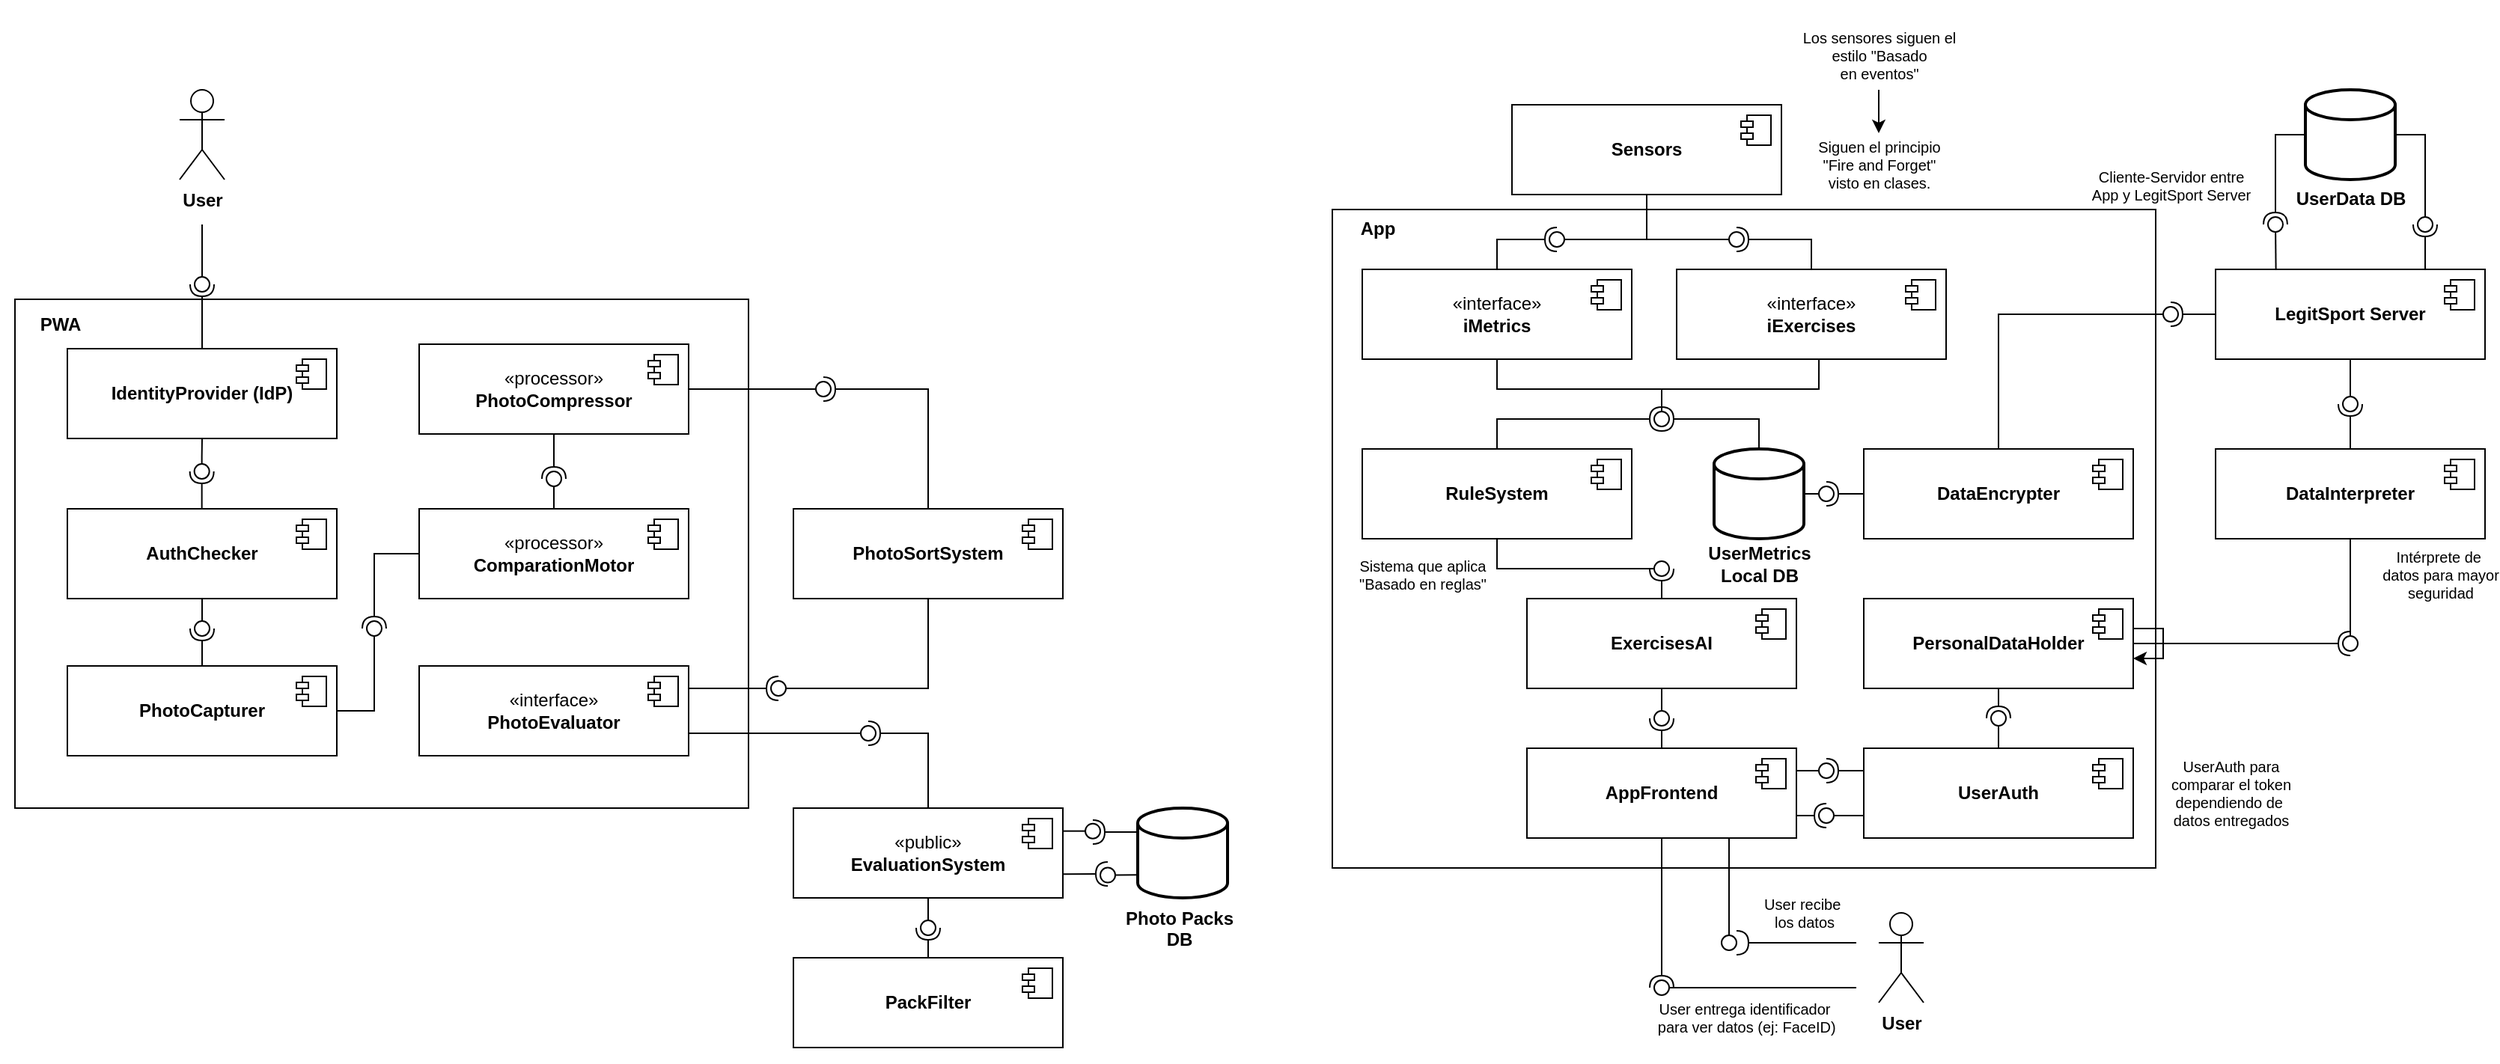 <mxfile version="24.7.17">
  <diagram id="R2lEEEUBdFMjLlhIrx00" name="Page-1">
    <mxGraphModel dx="1302" dy="675" grid="1" gridSize="10" guides="1" tooltips="1" connect="1" arrows="1" fold="1" page="1" pageScale="1" pageWidth="850" pageHeight="1100" math="0" shadow="0" extFonts="Permanent Marker^https://fonts.googleapis.com/css?family=Permanent+Marker">
      <root>
        <mxCell id="0" />
        <mxCell id="1" parent="0" />
        <mxCell id="_hXt0ZtncEYP2eF8u2ab-240" value="" style="html=1;whiteSpace=wrap;" vertex="1" parent="1">
          <mxGeometry x="30" y="220" width="490" height="340" as="geometry" />
        </mxCell>
        <mxCell id="_hXt0ZtncEYP2eF8u2ab-137" value="" style="html=1;whiteSpace=wrap;" vertex="1" parent="1">
          <mxGeometry x="910" y="160" width="550" height="440" as="geometry" />
        </mxCell>
        <mxCell id="_hXt0ZtncEYP2eF8u2ab-2" value="&lt;b&gt;Sensors&lt;/b&gt;" style="html=1;dropTarget=0;whiteSpace=wrap;" vertex="1" parent="1">
          <mxGeometry x="1030" y="90" width="180" height="60" as="geometry" />
        </mxCell>
        <mxCell id="_hXt0ZtncEYP2eF8u2ab-3" value="" style="shape=module;jettyWidth=8;jettyHeight=4;" vertex="1" parent="_hXt0ZtncEYP2eF8u2ab-2">
          <mxGeometry x="1" width="20" height="20" relative="1" as="geometry">
            <mxPoint x="-27" y="7" as="offset" />
          </mxGeometry>
        </mxCell>
        <mxCell id="_hXt0ZtncEYP2eF8u2ab-5" value="" style="rounded=0;orthogonalLoop=1;jettySize=auto;html=1;endArrow=halfCircle;endFill=0;endSize=6;strokeWidth=1;sketch=0;exitX=0.5;exitY=0;exitDx=0;exitDy=0;" edge="1" parent="1" source="_hXt0ZtncEYP2eF8u2ab-12">
          <mxGeometry relative="1" as="geometry">
            <mxPoint x="1200" y="120" as="sourcePoint" />
            <mxPoint x="1060" y="180" as="targetPoint" />
            <Array as="points">
              <mxPoint x="1020" y="180" />
            </Array>
          </mxGeometry>
        </mxCell>
        <mxCell id="_hXt0ZtncEYP2eF8u2ab-6" value="" style="rounded=0;orthogonalLoop=1;jettySize=auto;html=1;endArrow=oval;endFill=0;sketch=0;sourcePerimeterSpacing=0;targetPerimeterSpacing=0;endSize=10;exitX=1;exitY=0.5;exitDx=0;exitDy=0;entryX=0.58;entryY=0.693;entryDx=0;entryDy=0;entryPerimeter=0;" edge="1" target="_hXt0ZtncEYP2eF8u2ab-7" parent="1" source="_hXt0ZtncEYP2eF8u2ab-7">
          <mxGeometry relative="1" as="geometry">
            <mxPoint x="1250" y="385" as="sourcePoint" />
            <mxPoint x="1150" y="120" as="targetPoint" />
          </mxGeometry>
        </mxCell>
        <mxCell id="_hXt0ZtncEYP2eF8u2ab-8" value="" style="rounded=0;orthogonalLoop=1;jettySize=auto;html=1;endArrow=oval;endFill=0;sketch=0;sourcePerimeterSpacing=0;targetPerimeterSpacing=0;endSize=10;exitX=0.5;exitY=1;exitDx=0;exitDy=0;" edge="1" parent="1" source="_hXt0ZtncEYP2eF8u2ab-2">
          <mxGeometry relative="1" as="geometry">
            <mxPoint x="1130" y="170" as="sourcePoint" />
            <mxPoint x="1060" y="180" as="targetPoint" />
            <Array as="points">
              <mxPoint x="1120" y="180" />
            </Array>
          </mxGeometry>
        </mxCell>
        <mxCell id="_hXt0ZtncEYP2eF8u2ab-7" value="" style="ellipse;whiteSpace=wrap;html=1;align=center;aspect=fixed;fillColor=none;strokeColor=none;resizable=0;perimeter=centerPerimeter;rotatable=0;allowArrows=0;points=[];outlineConnect=1;" vertex="1" parent="1">
          <mxGeometry x="1140" y="115" width="10" height="10" as="geometry" />
        </mxCell>
        <mxCell id="_hXt0ZtncEYP2eF8u2ab-12" value="&lt;div&gt;«interface»&lt;br&gt;&lt;/div&gt;&lt;b&gt;iMetrics&lt;/b&gt;" style="html=1;dropTarget=0;whiteSpace=wrap;" vertex="1" parent="1">
          <mxGeometry x="930" y="200" width="180" height="60" as="geometry" />
        </mxCell>
        <mxCell id="_hXt0ZtncEYP2eF8u2ab-13" value="" style="shape=module;jettyWidth=8;jettyHeight=4;" vertex="1" parent="_hXt0ZtncEYP2eF8u2ab-12">
          <mxGeometry x="1" width="20" height="20" relative="1" as="geometry">
            <mxPoint x="-27" y="7" as="offset" />
          </mxGeometry>
        </mxCell>
        <mxCell id="_hXt0ZtncEYP2eF8u2ab-16" value="" style="ellipse;whiteSpace=wrap;html=1;align=center;aspect=fixed;fillColor=none;strokeColor=none;resizable=0;perimeter=centerPerimeter;rotatable=0;allowArrows=0;points=[];outlineConnect=1;" vertex="1" parent="1">
          <mxGeometry x="1255" y="270" width="10" height="10" as="geometry" />
        </mxCell>
        <mxCell id="_hXt0ZtncEYP2eF8u2ab-17" value="&lt;div&gt;«interface»&lt;br&gt;&lt;/div&gt;&lt;b&gt;iExercises&lt;/b&gt;" style="html=1;dropTarget=0;whiteSpace=wrap;" vertex="1" parent="1">
          <mxGeometry x="1140" y="200" width="180" height="60" as="geometry" />
        </mxCell>
        <mxCell id="_hXt0ZtncEYP2eF8u2ab-18" value="" style="shape=module;jettyWidth=8;jettyHeight=4;" vertex="1" parent="_hXt0ZtncEYP2eF8u2ab-17">
          <mxGeometry x="1" width="20" height="20" relative="1" as="geometry">
            <mxPoint x="-27" y="7" as="offset" />
          </mxGeometry>
        </mxCell>
        <mxCell id="_hXt0ZtncEYP2eF8u2ab-20" value="" style="endArrow=none;html=1;rounded=0;entryX=0.5;entryY=1;entryDx=0;entryDy=0;" edge="1" parent="1" target="_hXt0ZtncEYP2eF8u2ab-2">
          <mxGeometry width="50" height="50" relative="1" as="geometry">
            <mxPoint x="1120" y="180" as="sourcePoint" />
            <mxPoint x="1220" y="200" as="targetPoint" />
          </mxGeometry>
        </mxCell>
        <mxCell id="_hXt0ZtncEYP2eF8u2ab-25" value="" style="rounded=0;orthogonalLoop=1;jettySize=auto;html=1;endArrow=oval;endFill=0;sketch=0;sourcePerimeterSpacing=0;targetPerimeterSpacing=0;endSize=10;" edge="1" parent="1">
          <mxGeometry relative="1" as="geometry">
            <mxPoint x="1120" y="180" as="sourcePoint" />
            <mxPoint x="1180" y="180" as="targetPoint" />
          </mxGeometry>
        </mxCell>
        <mxCell id="_hXt0ZtncEYP2eF8u2ab-27" value="" style="ellipse;whiteSpace=wrap;html=1;align=center;aspect=fixed;fillColor=none;strokeColor=none;resizable=0;perimeter=centerPerimeter;rotatable=0;allowArrows=0;points=[];outlineConnect=1;" vertex="1" parent="1">
          <mxGeometry x="1210" y="210" width="10" height="10" as="geometry" />
        </mxCell>
        <mxCell id="_hXt0ZtncEYP2eF8u2ab-30" value="&lt;b&gt;RuleSystem&lt;/b&gt;" style="html=1;dropTarget=0;whiteSpace=wrap;" vertex="1" parent="1">
          <mxGeometry x="930" y="320" width="180" height="60" as="geometry" />
        </mxCell>
        <mxCell id="_hXt0ZtncEYP2eF8u2ab-31" value="" style="shape=module;jettyWidth=8;jettyHeight=4;" vertex="1" parent="_hXt0ZtncEYP2eF8u2ab-30">
          <mxGeometry x="1" width="20" height="20" relative="1" as="geometry">
            <mxPoint x="-27" y="7" as="offset" />
          </mxGeometry>
        </mxCell>
        <mxCell id="_hXt0ZtncEYP2eF8u2ab-33" value="" style="rounded=0;orthogonalLoop=1;jettySize=auto;html=1;endArrow=oval;endFill=0;sketch=0;sourcePerimeterSpacing=0;targetPerimeterSpacing=0;endSize=10;" edge="1" parent="1">
          <mxGeometry relative="1" as="geometry">
            <mxPoint x="1130" y="280" as="sourcePoint" />
            <mxPoint x="1130" y="300" as="targetPoint" />
          </mxGeometry>
        </mxCell>
        <mxCell id="_hXt0ZtncEYP2eF8u2ab-35" value="" style="rounded=0;orthogonalLoop=1;jettySize=auto;html=1;endArrow=halfCircle;endFill=0;endSize=6;strokeWidth=1;sketch=0;exitX=0.5;exitY=0;exitDx=0;exitDy=0;" edge="1" parent="1" source="_hXt0ZtncEYP2eF8u2ab-30">
          <mxGeometry relative="1" as="geometry">
            <mxPoint x="1090" y="330" as="sourcePoint" />
            <mxPoint x="1130" y="300" as="targetPoint" />
            <Array as="points">
              <mxPoint x="1020" y="300" />
            </Array>
          </mxGeometry>
        </mxCell>
        <mxCell id="_hXt0ZtncEYP2eF8u2ab-37" value="" style="endArrow=none;html=1;rounded=0;entryX=0.528;entryY=0.998;entryDx=0;entryDy=0;entryPerimeter=0;exitX=0.5;exitY=1;exitDx=0;exitDy=0;" edge="1" parent="1" source="_hXt0ZtncEYP2eF8u2ab-12" target="_hXt0ZtncEYP2eF8u2ab-17">
          <mxGeometry width="50" height="50" relative="1" as="geometry">
            <mxPoint x="1010" y="290" as="sourcePoint" />
            <mxPoint x="1200" y="300" as="targetPoint" />
            <Array as="points">
              <mxPoint x="1020" y="280" />
              <mxPoint x="1235" y="280" />
            </Array>
          </mxGeometry>
        </mxCell>
        <mxCell id="_hXt0ZtncEYP2eF8u2ab-39" value="App" style="text;align=center;fontStyle=1;verticalAlign=middle;spacingLeft=3;spacingRight=3;strokeColor=none;rotatable=0;points=[[0,0.5],[1,0.5]];portConstraint=eastwest;html=1;" vertex="1" parent="1">
          <mxGeometry x="900" y="160" width="80" height="26" as="geometry" />
        </mxCell>
        <mxCell id="_hXt0ZtncEYP2eF8u2ab-40" value="" style="rounded=0;orthogonalLoop=1;jettySize=auto;html=1;endArrow=halfCircle;endFill=0;endSize=6;strokeWidth=1;sketch=0;" edge="1" parent="1" source="_hXt0ZtncEYP2eF8u2ab-17">
          <mxGeometry relative="1" as="geometry">
            <mxPoint x="1250" y="165" as="sourcePoint" />
            <mxPoint x="1180" y="180" as="targetPoint" />
            <Array as="points">
              <mxPoint x="1230" y="180" />
              <mxPoint x="1210" y="180" />
            </Array>
          </mxGeometry>
        </mxCell>
        <mxCell id="_hXt0ZtncEYP2eF8u2ab-48" value="&lt;b&gt;LegitSport Server&lt;/b&gt;" style="html=1;dropTarget=0;whiteSpace=wrap;" vertex="1" parent="1">
          <mxGeometry x="1500" y="200" width="180" height="60" as="geometry" />
        </mxCell>
        <mxCell id="_hXt0ZtncEYP2eF8u2ab-49" value="" style="shape=module;jettyWidth=8;jettyHeight=4;" vertex="1" parent="_hXt0ZtncEYP2eF8u2ab-48">
          <mxGeometry x="1" width="20" height="20" relative="1" as="geometry">
            <mxPoint x="-27" y="7" as="offset" />
          </mxGeometry>
        </mxCell>
        <mxCell id="_hXt0ZtncEYP2eF8u2ab-50" value="&lt;b&gt;User&lt;/b&gt;" style="shape=umlActor;verticalLabelPosition=bottom;verticalAlign=top;html=1;" vertex="1" parent="1">
          <mxGeometry x="1275" y="630" width="30" height="60" as="geometry" />
        </mxCell>
        <mxCell id="_hXt0ZtncEYP2eF8u2ab-56" value="" style="ellipse;whiteSpace=wrap;html=1;align=center;aspect=fixed;fillColor=none;strokeColor=none;resizable=0;perimeter=centerPerimeter;rotatable=0;allowArrows=0;points=[];outlineConnect=1;" vertex="1" parent="1">
          <mxGeometry x="1155" y="40" width="10" height="10" as="geometry" />
        </mxCell>
        <mxCell id="_hXt0ZtncEYP2eF8u2ab-60" value="&lt;b&gt;ExercisesAI&lt;/b&gt;" style="html=1;dropTarget=0;whiteSpace=wrap;" vertex="1" parent="1">
          <mxGeometry x="1040" y="420" width="180" height="60" as="geometry" />
        </mxCell>
        <mxCell id="_hXt0ZtncEYP2eF8u2ab-61" value="" style="shape=module;jettyWidth=8;jettyHeight=4;" vertex="1" parent="_hXt0ZtncEYP2eF8u2ab-60">
          <mxGeometry x="1" width="20" height="20" relative="1" as="geometry">
            <mxPoint x="-27" y="7" as="offset" />
          </mxGeometry>
        </mxCell>
        <mxCell id="_hXt0ZtncEYP2eF8u2ab-62" value="" style="rounded=0;orthogonalLoop=1;jettySize=auto;html=1;endArrow=halfCircle;endFill=0;endSize=6;strokeWidth=1;sketch=0;exitX=0.5;exitY=0;exitDx=0;exitDy=0;" edge="1" parent="1" source="_hXt0ZtncEYP2eF8u2ab-60">
          <mxGeometry relative="1" as="geometry">
            <mxPoint x="1310" y="315" as="sourcePoint" />
            <mxPoint x="1130" y="400" as="targetPoint" />
          </mxGeometry>
        </mxCell>
        <mxCell id="_hXt0ZtncEYP2eF8u2ab-63" value="" style="rounded=0;orthogonalLoop=1;jettySize=auto;html=1;endArrow=oval;endFill=0;sketch=0;sourcePerimeterSpacing=0;targetPerimeterSpacing=0;endSize=10;exitX=0.5;exitY=1;exitDx=0;exitDy=0;" edge="1" parent="1" source="_hXt0ZtncEYP2eF8u2ab-30">
          <mxGeometry relative="1" as="geometry">
            <mxPoint x="1270" y="315" as="sourcePoint" />
            <mxPoint x="1130" y="400" as="targetPoint" />
            <Array as="points">
              <mxPoint x="1020" y="400" />
            </Array>
          </mxGeometry>
        </mxCell>
        <mxCell id="_hXt0ZtncEYP2eF8u2ab-64" value="" style="ellipse;whiteSpace=wrap;html=1;align=center;aspect=fixed;fillColor=none;strokeColor=none;resizable=0;perimeter=centerPerimeter;rotatable=0;allowArrows=0;points=[];outlineConnect=1;" vertex="1" parent="1">
          <mxGeometry x="1285" y="310" width="10" height="10" as="geometry" />
        </mxCell>
        <mxCell id="_hXt0ZtncEYP2eF8u2ab-73" value="" style="strokeWidth=2;html=1;shape=mxgraph.flowchart.database;whiteSpace=wrap;" vertex="1" parent="1">
          <mxGeometry x="1165" y="320" width="60" height="60" as="geometry" />
        </mxCell>
        <mxCell id="_hXt0ZtncEYP2eF8u2ab-74" value="UserMetrics&lt;div&gt;Local&amp;nbsp;&lt;span style=&quot;background-color: initial;&quot;&gt;DB&lt;/span&gt;&lt;/div&gt;" style="text;align=center;fontStyle=1;verticalAlign=middle;spacingLeft=3;spacingRight=3;strokeColor=none;rotatable=0;points=[[0,0.5],[1,0.5]];portConstraint=eastwest;html=1;" vertex="1" parent="1">
          <mxGeometry x="1155" y="384" width="80" height="26" as="geometry" />
        </mxCell>
        <mxCell id="_hXt0ZtncEYP2eF8u2ab-75" value="&lt;b&gt;DataEncrypter&lt;/b&gt;" style="html=1;dropTarget=0;whiteSpace=wrap;" vertex="1" parent="1">
          <mxGeometry x="1265" y="320" width="180" height="60" as="geometry" />
        </mxCell>
        <mxCell id="_hXt0ZtncEYP2eF8u2ab-76" value="" style="shape=module;jettyWidth=8;jettyHeight=4;" vertex="1" parent="_hXt0ZtncEYP2eF8u2ab-75">
          <mxGeometry x="1" width="20" height="20" relative="1" as="geometry">
            <mxPoint x="-27" y="7" as="offset" />
          </mxGeometry>
        </mxCell>
        <mxCell id="_hXt0ZtncEYP2eF8u2ab-78" value="" style="ellipse;whiteSpace=wrap;html=1;align=center;aspect=fixed;fillColor=none;strokeColor=none;resizable=0;perimeter=centerPerimeter;rotatable=0;allowArrows=0;points=[];outlineConnect=1;" vertex="1" parent="1">
          <mxGeometry x="1260" y="360" width="10" height="10" as="geometry" />
        </mxCell>
        <mxCell id="_hXt0ZtncEYP2eF8u2ab-79" value="" style="rounded=0;orthogonalLoop=1;jettySize=auto;html=1;endArrow=halfCircle;endFill=0;endSize=6;strokeWidth=1;sketch=0;exitX=0;exitY=0.5;exitDx=0;exitDy=0;" edge="1" parent="1" source="_hXt0ZtncEYP2eF8u2ab-75">
          <mxGeometry relative="1" as="geometry">
            <mxPoint x="1300" y="365" as="sourcePoint" />
            <mxPoint x="1240" y="350" as="targetPoint" />
          </mxGeometry>
        </mxCell>
        <mxCell id="_hXt0ZtncEYP2eF8u2ab-80" value="" style="rounded=0;orthogonalLoop=1;jettySize=auto;html=1;endArrow=oval;endFill=0;sketch=0;sourcePerimeterSpacing=0;targetPerimeterSpacing=0;endSize=10;exitX=1;exitY=0.5;exitDx=0;exitDy=0;exitPerimeter=0;" edge="1" parent="1" source="_hXt0ZtncEYP2eF8u2ab-73">
          <mxGeometry relative="1" as="geometry">
            <mxPoint x="1260" y="365" as="sourcePoint" />
            <mxPoint x="1240" y="350" as="targetPoint" />
          </mxGeometry>
        </mxCell>
        <mxCell id="_hXt0ZtncEYP2eF8u2ab-81" value="" style="ellipse;whiteSpace=wrap;html=1;align=center;aspect=fixed;fillColor=none;strokeColor=none;resizable=0;perimeter=centerPerimeter;rotatable=0;allowArrows=0;points=[];outlineConnect=1;" vertex="1" parent="1">
          <mxGeometry x="1275" y="360" width="10" height="10" as="geometry" />
        </mxCell>
        <mxCell id="_hXt0ZtncEYP2eF8u2ab-83" value="" style="rounded=0;orthogonalLoop=1;jettySize=auto;html=1;endArrow=halfCircle;endFill=0;endSize=6;strokeWidth=1;sketch=0;exitX=0;exitY=0.5;exitDx=0;exitDy=0;" edge="1" parent="1" source="_hXt0ZtncEYP2eF8u2ab-48">
          <mxGeometry relative="1" as="geometry">
            <mxPoint x="1320" y="435" as="sourcePoint" />
            <mxPoint x="1470" y="230" as="targetPoint" />
            <Array as="points" />
          </mxGeometry>
        </mxCell>
        <mxCell id="_hXt0ZtncEYP2eF8u2ab-84" value="" style="rounded=0;orthogonalLoop=1;jettySize=auto;html=1;endArrow=oval;endFill=0;sketch=0;sourcePerimeterSpacing=0;targetPerimeterSpacing=0;endSize=10;exitX=0.5;exitY=0;exitDx=0;exitDy=0;" edge="1" parent="1" source="_hXt0ZtncEYP2eF8u2ab-75">
          <mxGeometry relative="1" as="geometry">
            <mxPoint x="1280" y="435" as="sourcePoint" />
            <mxPoint x="1470" y="230" as="targetPoint" />
            <Array as="points">
              <mxPoint x="1355" y="230" />
            </Array>
          </mxGeometry>
        </mxCell>
        <mxCell id="_hXt0ZtncEYP2eF8u2ab-85" value="" style="ellipse;whiteSpace=wrap;html=1;align=center;aspect=fixed;fillColor=none;strokeColor=none;resizable=0;perimeter=centerPerimeter;rotatable=0;allowArrows=0;points=[];outlineConnect=1;" vertex="1" parent="1">
          <mxGeometry x="1295" y="430" width="10" height="10" as="geometry" />
        </mxCell>
        <mxCell id="_hXt0ZtncEYP2eF8u2ab-86" value="" style="rounded=0;orthogonalLoop=1;jettySize=auto;html=1;endArrow=halfCircle;endFill=0;endSize=6;strokeWidth=1;sketch=0;exitX=0.5;exitY=0;exitDx=0;exitDy=0;exitPerimeter=0;" edge="1" parent="1" source="_hXt0ZtncEYP2eF8u2ab-73">
          <mxGeometry relative="1" as="geometry">
            <mxPoint x="1390" y="405" as="sourcePoint" />
            <mxPoint x="1130" y="300" as="targetPoint" />
            <Array as="points">
              <mxPoint x="1195" y="300" />
            </Array>
          </mxGeometry>
        </mxCell>
        <mxCell id="_hXt0ZtncEYP2eF8u2ab-89" value="&lt;b&gt;AppFrontend&lt;/b&gt;" style="html=1;dropTarget=0;whiteSpace=wrap;" vertex="1" parent="1">
          <mxGeometry x="1040" y="520" width="180" height="60" as="geometry" />
        </mxCell>
        <mxCell id="_hXt0ZtncEYP2eF8u2ab-90" value="" style="shape=module;jettyWidth=8;jettyHeight=4;" vertex="1" parent="_hXt0ZtncEYP2eF8u2ab-89">
          <mxGeometry x="1" width="20" height="20" relative="1" as="geometry">
            <mxPoint x="-27" y="7" as="offset" />
          </mxGeometry>
        </mxCell>
        <mxCell id="_hXt0ZtncEYP2eF8u2ab-91" value="" style="rounded=0;orthogonalLoop=1;jettySize=auto;html=1;endArrow=halfCircle;endFill=0;endSize=6;strokeWidth=1;sketch=0;exitX=0.5;exitY=0;exitDx=0;exitDy=0;" edge="1" parent="1" source="_hXt0ZtncEYP2eF8u2ab-89">
          <mxGeometry relative="1" as="geometry">
            <mxPoint x="1330" y="605" as="sourcePoint" />
            <mxPoint x="1130" y="500" as="targetPoint" />
          </mxGeometry>
        </mxCell>
        <mxCell id="_hXt0ZtncEYP2eF8u2ab-92" value="" style="rounded=0;orthogonalLoop=1;jettySize=auto;html=1;endArrow=oval;endFill=0;sketch=0;sourcePerimeterSpacing=0;targetPerimeterSpacing=0;endSize=10;exitX=0.5;exitY=1;exitDx=0;exitDy=0;" edge="1" parent="1" source="_hXt0ZtncEYP2eF8u2ab-60">
          <mxGeometry relative="1" as="geometry">
            <mxPoint x="1290" y="605" as="sourcePoint" />
            <mxPoint x="1130" y="500" as="targetPoint" />
          </mxGeometry>
        </mxCell>
        <mxCell id="_hXt0ZtncEYP2eF8u2ab-95" value="" style="rounded=0;orthogonalLoop=1;jettySize=auto;html=1;endArrow=halfCircle;endFill=0;endSize=6;strokeWidth=1;sketch=0;exitX=0.5;exitY=0;exitDx=0;exitDy=0;" edge="1" parent="1" source="_hXt0ZtncEYP2eF8u2ab-98">
          <mxGeometry relative="1" as="geometry">
            <mxPoint x="1590" y="500" as="sourcePoint" />
            <mxPoint x="1590" y="290" as="targetPoint" />
            <Array as="points">
              <mxPoint x="1590" y="290" />
            </Array>
          </mxGeometry>
        </mxCell>
        <mxCell id="_hXt0ZtncEYP2eF8u2ab-96" value="" style="rounded=0;orthogonalLoop=1;jettySize=auto;html=1;endArrow=oval;endFill=0;sketch=0;sourcePerimeterSpacing=0;targetPerimeterSpacing=0;endSize=10;exitX=0.5;exitY=1;exitDx=0;exitDy=0;" edge="1" parent="1" source="_hXt0ZtncEYP2eF8u2ab-48">
          <mxGeometry relative="1" as="geometry">
            <mxPoint x="1597.5" y="310" as="sourcePoint" />
            <mxPoint x="1590" y="290" as="targetPoint" />
          </mxGeometry>
        </mxCell>
        <mxCell id="_hXt0ZtncEYP2eF8u2ab-98" value="&lt;b&gt;DataInterpreter&lt;/b&gt;" style="html=1;dropTarget=0;whiteSpace=wrap;" vertex="1" parent="1">
          <mxGeometry x="1500" y="320" width="180" height="60" as="geometry" />
        </mxCell>
        <mxCell id="_hXt0ZtncEYP2eF8u2ab-99" value="" style="shape=module;jettyWidth=8;jettyHeight=4;" vertex="1" parent="_hXt0ZtncEYP2eF8u2ab-98">
          <mxGeometry x="1" width="20" height="20" relative="1" as="geometry">
            <mxPoint x="-27" y="7" as="offset" />
          </mxGeometry>
        </mxCell>
        <mxCell id="_hXt0ZtncEYP2eF8u2ab-100" value="" style="rounded=0;orthogonalLoop=1;jettySize=auto;html=1;endArrow=halfCircle;endFill=0;endSize=6;strokeWidth=1;sketch=0;" edge="1" parent="1">
          <mxGeometry relative="1" as="geometry">
            <mxPoint x="1260" y="650" as="sourcePoint" />
            <mxPoint x="1180" y="650" as="targetPoint" />
          </mxGeometry>
        </mxCell>
        <mxCell id="_hXt0ZtncEYP2eF8u2ab-102" value="" style="ellipse;whiteSpace=wrap;html=1;align=center;aspect=fixed;fillColor=none;strokeColor=none;resizable=0;perimeter=centerPerimeter;rotatable=0;allowArrows=0;points=[];outlineConnect=1;" vertex="1" parent="1">
          <mxGeometry x="1425" y="480" width="10" height="10" as="geometry" />
        </mxCell>
        <mxCell id="_hXt0ZtncEYP2eF8u2ab-107" value="&lt;b&gt;UserAuth&lt;/b&gt;" style="html=1;dropTarget=0;whiteSpace=wrap;" vertex="1" parent="1">
          <mxGeometry x="1265" y="520" width="180" height="60" as="geometry" />
        </mxCell>
        <mxCell id="_hXt0ZtncEYP2eF8u2ab-108" value="" style="shape=module;jettyWidth=8;jettyHeight=4;" vertex="1" parent="_hXt0ZtncEYP2eF8u2ab-107">
          <mxGeometry x="1" width="20" height="20" relative="1" as="geometry">
            <mxPoint x="-27" y="7" as="offset" />
          </mxGeometry>
        </mxCell>
        <mxCell id="_hXt0ZtncEYP2eF8u2ab-110" value="" style="rounded=0;orthogonalLoop=1;jettySize=auto;html=1;endArrow=oval;endFill=0;sketch=0;sourcePerimeterSpacing=0;targetPerimeterSpacing=0;endSize=10;exitX=0.5;exitY=1;exitDx=0;exitDy=0;" edge="1" parent="1" source="_hXt0ZtncEYP2eF8u2ab-98">
          <mxGeometry relative="1" as="geometry">
            <mxPoint x="1400" y="405" as="sourcePoint" />
            <mxPoint x="1590" y="450" as="targetPoint" />
          </mxGeometry>
        </mxCell>
        <mxCell id="_hXt0ZtncEYP2eF8u2ab-111" value="" style="ellipse;whiteSpace=wrap;html=1;align=center;aspect=fixed;fillColor=none;strokeColor=none;resizable=0;perimeter=centerPerimeter;rotatable=0;allowArrows=0;points=[];outlineConnect=1;" vertex="1" parent="1">
          <mxGeometry x="1415" y="400" width="10" height="10" as="geometry" />
        </mxCell>
        <mxCell id="_hXt0ZtncEYP2eF8u2ab-112" value="" style="strokeWidth=2;html=1;shape=mxgraph.flowchart.database;whiteSpace=wrap;" vertex="1" parent="1">
          <mxGeometry x="1560" y="80" width="60" height="60" as="geometry" />
        </mxCell>
        <mxCell id="_hXt0ZtncEYP2eF8u2ab-113" value="UserData DB" style="text;align=center;fontStyle=1;verticalAlign=middle;spacingLeft=3;spacingRight=3;strokeColor=none;rotatable=0;points=[[0,0.5],[1,0.5]];portConstraint=eastwest;html=1;" vertex="1" parent="1">
          <mxGeometry x="1550" y="140" width="80" height="26" as="geometry" />
        </mxCell>
        <mxCell id="_hXt0ZtncEYP2eF8u2ab-114" value="" style="rounded=0;orthogonalLoop=1;jettySize=auto;html=1;endArrow=oval;endFill=0;sketch=0;sourcePerimeterSpacing=0;targetPerimeterSpacing=0;endSize=10;exitX=0.224;exitY=0.002;exitDx=0;exitDy=0;exitPerimeter=0;" edge="1" parent="1" source="_hXt0ZtncEYP2eF8u2ab-48">
          <mxGeometry relative="1" as="geometry">
            <mxPoint x="1600" y="320" as="sourcePoint" />
            <mxPoint x="1540" y="170" as="targetPoint" />
          </mxGeometry>
        </mxCell>
        <mxCell id="_hXt0ZtncEYP2eF8u2ab-115" value="" style="rounded=0;orthogonalLoop=1;jettySize=auto;html=1;endArrow=oval;endFill=0;sketch=0;sourcePerimeterSpacing=0;targetPerimeterSpacing=0;endSize=10;exitX=1;exitY=0.5;exitDx=0;exitDy=0;exitPerimeter=0;" edge="1" parent="1" source="_hXt0ZtncEYP2eF8u2ab-112">
          <mxGeometry relative="1" as="geometry">
            <mxPoint x="1555" y="260" as="sourcePoint" />
            <mxPoint x="1640" y="170" as="targetPoint" />
            <Array as="points">
              <mxPoint x="1640" y="110" />
            </Array>
          </mxGeometry>
        </mxCell>
        <mxCell id="_hXt0ZtncEYP2eF8u2ab-118" value="" style="rounded=0;orthogonalLoop=1;jettySize=auto;html=1;endArrow=halfCircle;endFill=0;endSize=6;strokeWidth=1;sketch=0;exitX=0;exitY=0.5;exitDx=0;exitDy=0;exitPerimeter=0;" edge="1" parent="1" source="_hXt0ZtncEYP2eF8u2ab-112">
          <mxGeometry relative="1" as="geometry">
            <mxPoint x="1440" y="325" as="sourcePoint" />
            <mxPoint x="1540" y="170" as="targetPoint" />
            <Array as="points">
              <mxPoint x="1540" y="110" />
            </Array>
          </mxGeometry>
        </mxCell>
        <mxCell id="_hXt0ZtncEYP2eF8u2ab-120" value="" style="ellipse;whiteSpace=wrap;html=1;align=center;aspect=fixed;fillColor=none;strokeColor=none;resizable=0;perimeter=centerPerimeter;rotatable=0;allowArrows=0;points=[];outlineConnect=1;" vertex="1" parent="1">
          <mxGeometry x="1415" y="320" width="10" height="10" as="geometry" />
        </mxCell>
        <mxCell id="_hXt0ZtncEYP2eF8u2ab-121" value="" style="rounded=0;orthogonalLoop=1;jettySize=auto;html=1;endArrow=halfCircle;endFill=0;endSize=6;strokeWidth=1;sketch=0;" edge="1" parent="1">
          <mxGeometry relative="1" as="geometry">
            <mxPoint x="1640" y="200" as="sourcePoint" />
            <mxPoint x="1640" y="170" as="targetPoint" />
            <Array as="points" />
          </mxGeometry>
        </mxCell>
        <mxCell id="_hXt0ZtncEYP2eF8u2ab-122" value="&lt;b&gt;PersonalDataHolder&lt;/b&gt;" style="html=1;dropTarget=0;whiteSpace=wrap;" vertex="1" parent="1">
          <mxGeometry x="1265" y="420" width="180" height="60" as="geometry" />
        </mxCell>
        <mxCell id="_hXt0ZtncEYP2eF8u2ab-123" value="" style="shape=module;jettyWidth=8;jettyHeight=4;" vertex="1" parent="_hXt0ZtncEYP2eF8u2ab-122">
          <mxGeometry x="1" width="20" height="20" relative="1" as="geometry">
            <mxPoint x="-27" y="7" as="offset" />
          </mxGeometry>
        </mxCell>
        <mxCell id="_hXt0ZtncEYP2eF8u2ab-124" value="User entrega identificador&lt;div style=&quot;font-size: 10px;&quot;&gt;&amp;nbsp;para ver datos (ej: FaceID)&lt;/div&gt;" style="text;align=center;fontStyle=0;verticalAlign=middle;spacingLeft=3;spacingRight=3;strokeColor=none;rotatable=0;points=[[0,0.5],[1,0.5]];portConstraint=eastwest;html=1;fontSize=10;" vertex="1" parent="1">
          <mxGeometry x="1155" y="670" width="60" height="60" as="geometry" />
        </mxCell>
        <mxCell id="_hXt0ZtncEYP2eF8u2ab-125" value="" style="rounded=0;orthogonalLoop=1;jettySize=auto;html=1;endArrow=halfCircle;endFill=0;endSize=6;strokeWidth=1;sketch=0;exitX=0;exitY=0.25;exitDx=0;exitDy=0;" edge="1" parent="1" source="_hXt0ZtncEYP2eF8u2ab-107">
          <mxGeometry relative="1" as="geometry">
            <mxPoint x="1460" y="565" as="sourcePoint" />
            <mxPoint x="1240" y="535" as="targetPoint" />
          </mxGeometry>
        </mxCell>
        <mxCell id="_hXt0ZtncEYP2eF8u2ab-126" value="" style="rounded=0;orthogonalLoop=1;jettySize=auto;html=1;endArrow=oval;endFill=0;sketch=0;sourcePerimeterSpacing=0;targetPerimeterSpacing=0;endSize=10;exitX=1;exitY=0.25;exitDx=0;exitDy=0;" edge="1" parent="1" source="_hXt0ZtncEYP2eF8u2ab-89">
          <mxGeometry relative="1" as="geometry">
            <mxPoint x="1420" y="565" as="sourcePoint" />
            <mxPoint x="1240" y="535" as="targetPoint" />
          </mxGeometry>
        </mxCell>
        <mxCell id="_hXt0ZtncEYP2eF8u2ab-127" value="" style="ellipse;whiteSpace=wrap;html=1;align=center;aspect=fixed;fillColor=none;strokeColor=none;resizable=0;perimeter=centerPerimeter;rotatable=0;allowArrows=0;points=[];outlineConnect=1;" vertex="1" parent="1">
          <mxGeometry x="1435" y="560" width="10" height="10" as="geometry" />
        </mxCell>
        <mxCell id="_hXt0ZtncEYP2eF8u2ab-130" value="" style="rounded=0;orthogonalLoop=1;jettySize=auto;html=1;endArrow=halfCircle;endFill=0;endSize=6;strokeWidth=1;sketch=0;exitX=1;exitY=0.75;exitDx=0;exitDy=0;" edge="1" parent="1" source="_hXt0ZtncEYP2eF8u2ab-89">
          <mxGeometry relative="1" as="geometry">
            <mxPoint x="1265" y="570" as="sourcePoint" />
            <mxPoint x="1240" y="565" as="targetPoint" />
          </mxGeometry>
        </mxCell>
        <mxCell id="_hXt0ZtncEYP2eF8u2ab-131" value="" style="rounded=0;orthogonalLoop=1;jettySize=auto;html=1;endArrow=oval;endFill=0;sketch=0;sourcePerimeterSpacing=0;targetPerimeterSpacing=0;endSize=10;exitX=0;exitY=0.75;exitDx=0;exitDy=0;" edge="1" parent="1" source="_hXt0ZtncEYP2eF8u2ab-107">
          <mxGeometry relative="1" as="geometry">
            <mxPoint x="1225" y="570" as="sourcePoint" />
            <mxPoint x="1240" y="565" as="targetPoint" />
          </mxGeometry>
        </mxCell>
        <mxCell id="_hXt0ZtncEYP2eF8u2ab-133" value="" style="rounded=0;orthogonalLoop=1;jettySize=auto;html=1;endArrow=halfCircle;endFill=0;endSize=6;strokeWidth=1;sketch=0;exitX=1;exitY=0.5;exitDx=0;exitDy=0;" edge="1" parent="1" source="_hXt0ZtncEYP2eF8u2ab-122">
          <mxGeometry relative="1" as="geometry">
            <mxPoint x="1610" y="340" as="sourcePoint" />
            <mxPoint x="1590" y="450" as="targetPoint" />
            <Array as="points" />
          </mxGeometry>
        </mxCell>
        <mxCell id="_hXt0ZtncEYP2eF8u2ab-134" value="" style="rounded=0;orthogonalLoop=1;jettySize=auto;html=1;endArrow=halfCircle;endFill=0;endSize=6;strokeWidth=1;sketch=0;exitX=0.5;exitY=1;exitDx=0;exitDy=0;" edge="1" parent="1" source="_hXt0ZtncEYP2eF8u2ab-122">
          <mxGeometry relative="1" as="geometry">
            <mxPoint x="1312.5" y="490" as="sourcePoint" />
            <mxPoint x="1355" y="500" as="targetPoint" />
          </mxGeometry>
        </mxCell>
        <mxCell id="_hXt0ZtncEYP2eF8u2ab-135" value="" style="rounded=0;orthogonalLoop=1;jettySize=auto;html=1;endArrow=oval;endFill=0;sketch=0;sourcePerimeterSpacing=0;targetPerimeterSpacing=0;endSize=10;exitX=0.5;exitY=0;exitDx=0;exitDy=0;" edge="1" parent="1" source="_hXt0ZtncEYP2eF8u2ab-107">
          <mxGeometry relative="1" as="geometry">
            <mxPoint x="1345" y="520" as="sourcePoint" />
            <mxPoint x="1355" y="500" as="targetPoint" />
          </mxGeometry>
        </mxCell>
        <mxCell id="_hXt0ZtncEYP2eF8u2ab-136" value="" style="ellipse;whiteSpace=wrap;html=1;align=center;aspect=fixed;fillColor=none;strokeColor=none;resizable=0;perimeter=centerPerimeter;rotatable=0;allowArrows=0;points=[];outlineConnect=1;" vertex="1" parent="1">
          <mxGeometry x="1392.5" y="490" width="10" height="10" as="geometry" />
        </mxCell>
        <mxCell id="_hXt0ZtncEYP2eF8u2ab-138" value="" style="rounded=0;orthogonalLoop=1;jettySize=auto;html=1;endArrow=halfCircle;endFill=0;endSize=6;strokeWidth=1;sketch=0;exitX=0.5;exitY=1;exitDx=0;exitDy=0;" edge="1" parent="1" source="_hXt0ZtncEYP2eF8u2ab-89">
          <mxGeometry relative="1" as="geometry">
            <mxPoint x="1300" y="645" as="sourcePoint" />
            <mxPoint x="1130" y="680" as="targetPoint" />
          </mxGeometry>
        </mxCell>
        <mxCell id="_hXt0ZtncEYP2eF8u2ab-139" value="" style="rounded=0;orthogonalLoop=1;jettySize=auto;html=1;endArrow=oval;endFill=0;sketch=0;sourcePerimeterSpacing=0;targetPerimeterSpacing=0;endSize=10;" edge="1" parent="1">
          <mxGeometry relative="1" as="geometry">
            <mxPoint x="1260" y="680" as="sourcePoint" />
            <mxPoint x="1130" y="680" as="targetPoint" />
          </mxGeometry>
        </mxCell>
        <mxCell id="_hXt0ZtncEYP2eF8u2ab-140" value="" style="ellipse;whiteSpace=wrap;html=1;align=center;aspect=fixed;fillColor=none;strokeColor=none;resizable=0;perimeter=centerPerimeter;rotatable=0;allowArrows=0;points=[];outlineConnect=1;" vertex="1" parent="1">
          <mxGeometry x="1275" y="640" width="10" height="10" as="geometry" />
        </mxCell>
        <mxCell id="_hXt0ZtncEYP2eF8u2ab-142" value="" style="rounded=0;orthogonalLoop=1;jettySize=auto;html=1;endArrow=oval;endFill=0;sketch=0;sourcePerimeterSpacing=0;targetPerimeterSpacing=0;endSize=10;exitX=0.75;exitY=1;exitDx=0;exitDy=0;" edge="1" parent="1" source="_hXt0ZtncEYP2eF8u2ab-89">
          <mxGeometry relative="1" as="geometry">
            <mxPoint x="1180" y="625" as="sourcePoint" />
            <mxPoint x="1175" y="650" as="targetPoint" />
          </mxGeometry>
        </mxCell>
        <mxCell id="_hXt0ZtncEYP2eF8u2ab-143" value="" style="ellipse;whiteSpace=wrap;html=1;align=center;aspect=fixed;fillColor=none;strokeColor=none;resizable=0;perimeter=centerPerimeter;rotatable=0;allowArrows=0;points=[];outlineConnect=1;" vertex="1" parent="1">
          <mxGeometry x="1195" y="620" width="10" height="10" as="geometry" />
        </mxCell>
        <mxCell id="_hXt0ZtncEYP2eF8u2ab-144" value="User recibe&amp;nbsp;&lt;div&gt;los datos&lt;/div&gt;" style="text;align=center;fontStyle=0;verticalAlign=middle;spacingLeft=3;spacingRight=3;strokeColor=none;rotatable=0;points=[[0,0.5],[1,0.5]];portConstraint=eastwest;html=1;fontSize=10;" vertex="1" parent="1">
          <mxGeometry x="1195" y="600" width="60" height="60" as="geometry" />
        </mxCell>
        <mxCell id="_hXt0ZtncEYP2eF8u2ab-145" value="Intérprete de&amp;nbsp;&lt;div&gt;datos para mayor&lt;/div&gt;&lt;div&gt;seguridad&lt;/div&gt;" style="text;align=center;fontStyle=0;verticalAlign=middle;spacingLeft=3;spacingRight=3;strokeColor=none;rotatable=0;points=[[0,0.5],[1,0.5]];portConstraint=eastwest;html=1;fontSize=10;" vertex="1" parent="1">
          <mxGeometry x="1620" y="367" width="60" height="73" as="geometry" />
        </mxCell>
        <mxCell id="_hXt0ZtncEYP2eF8u2ab-146" value="UserAuth para&lt;div&gt;comparar el token&lt;/div&gt;&lt;div&gt;dependiendo de&amp;nbsp;&lt;/div&gt;&lt;div&gt;datos entregados&lt;/div&gt;" style="text;align=center;fontStyle=0;verticalAlign=middle;spacingLeft=3;spacingRight=3;strokeColor=none;rotatable=0;points=[[0,0.5],[1,0.5]];portConstraint=eastwest;html=1;fontSize=10;" vertex="1" parent="1">
          <mxGeometry x="1480" y="513.5" width="60" height="73" as="geometry" />
        </mxCell>
        <mxCell id="_hXt0ZtncEYP2eF8u2ab-147" value="Cliente-Servidor entre&lt;div&gt;App y LegitSport Server&lt;/div&gt;&lt;div&gt;&lt;br&gt;&lt;/div&gt;" style="text;align=center;fontStyle=0;verticalAlign=middle;spacingLeft=3;spacingRight=3;strokeColor=none;rotatable=0;points=[[0,0.5],[1,0.5]];portConstraint=eastwest;html=1;fontSize=10;" vertex="1" parent="1">
          <mxGeometry x="1440" y="113" width="60" height="73" as="geometry" />
        </mxCell>
        <mxCell id="_hXt0ZtncEYP2eF8u2ab-148" value="Sistema que aplica&lt;div&gt;&quot;Basado en reglas&quot;&lt;/div&gt;" style="text;align=center;fontStyle=0;verticalAlign=middle;spacingLeft=3;spacingRight=3;strokeColor=none;rotatable=0;points=[[0,0.5],[1,0.5]];portConstraint=eastwest;html=1;fontSize=10;" vertex="1" parent="1">
          <mxGeometry x="940" y="367" width="60" height="73" as="geometry" />
        </mxCell>
        <mxCell id="_hXt0ZtncEYP2eF8u2ab-149" value="&lt;div&gt;Los sensores siguen el&lt;/div&gt;&lt;div&gt;estilo &quot;Basado&lt;/div&gt;&lt;div&gt;en eventos&quot;&lt;/div&gt;" style="text;align=center;fontStyle=0;verticalAlign=middle;spacingLeft=3;spacingRight=3;strokeColor=none;rotatable=0;points=[[0,0.5],[1,0.5]];portConstraint=eastwest;html=1;fontSize=10;" vertex="1" parent="1">
          <mxGeometry x="1245" y="20" width="60" height="73" as="geometry" />
        </mxCell>
        <mxCell id="_hXt0ZtncEYP2eF8u2ab-150" value="&lt;div&gt;Siguen el principio&lt;/div&gt;&lt;div&gt;&quot;Fire and Forget&quot;&lt;/div&gt;&lt;div&gt;visto en clases.&lt;/div&gt;" style="text;align=center;fontStyle=0;verticalAlign=middle;spacingLeft=3;spacingRight=3;strokeColor=none;rotatable=0;points=[[0,0.5],[1,0.5]];portConstraint=eastwest;html=1;fontSize=10;" vertex="1" parent="1">
          <mxGeometry x="1245" y="93" width="60" height="73" as="geometry" />
        </mxCell>
        <mxCell id="_hXt0ZtncEYP2eF8u2ab-151" value="" style="endArrow=classic;html=1;rounded=0;" edge="1" parent="1">
          <mxGeometry width="50" height="50" relative="1" as="geometry">
            <mxPoint x="1275" y="80.002" as="sourcePoint" />
            <mxPoint x="1275" y="109" as="targetPoint" />
          </mxGeometry>
        </mxCell>
        <mxCell id="_hXt0ZtncEYP2eF8u2ab-152" style="edgeStyle=orthogonalEdgeStyle;rounded=0;orthogonalLoop=1;jettySize=auto;html=1;" edge="1" parent="1" source="_hXt0ZtncEYP2eF8u2ab-122" target="_hXt0ZtncEYP2eF8u2ab-122">
          <mxGeometry relative="1" as="geometry" />
        </mxCell>
        <mxCell id="_hXt0ZtncEYP2eF8u2ab-158" value="&lt;b&gt;User&lt;/b&gt;" style="shape=umlActor;verticalLabelPosition=bottom;verticalAlign=top;html=1;" vertex="1" parent="1">
          <mxGeometry x="140" y="80" width="30" height="60" as="geometry" />
        </mxCell>
        <mxCell id="_hXt0ZtncEYP2eF8u2ab-172" value="&lt;b&gt;IdentityProvider (IdP)&lt;/b&gt;" style="html=1;dropTarget=0;whiteSpace=wrap;" vertex="1" parent="1">
          <mxGeometry x="65" y="253" width="180" height="60" as="geometry" />
        </mxCell>
        <mxCell id="_hXt0ZtncEYP2eF8u2ab-173" value="" style="shape=module;jettyWidth=8;jettyHeight=4;" vertex="1" parent="_hXt0ZtncEYP2eF8u2ab-172">
          <mxGeometry x="1" width="20" height="20" relative="1" as="geometry">
            <mxPoint x="-27" y="7" as="offset" />
          </mxGeometry>
        </mxCell>
        <mxCell id="_hXt0ZtncEYP2eF8u2ab-175" value="" style="rounded=0;orthogonalLoop=1;jettySize=auto;html=1;endArrow=halfCircle;endFill=0;endSize=6;strokeWidth=1;sketch=0;exitX=0.5;exitY=0;exitDx=0;exitDy=0;" edge="1" parent="1" source="_hXt0ZtncEYP2eF8u2ab-172">
          <mxGeometry relative="1" as="geometry">
            <mxPoint x="175" y="161" as="sourcePoint" />
            <mxPoint x="155" y="210" as="targetPoint" />
          </mxGeometry>
        </mxCell>
        <mxCell id="_hXt0ZtncEYP2eF8u2ab-176" value="" style="rounded=0;orthogonalLoop=1;jettySize=auto;html=1;endArrow=oval;endFill=0;sketch=0;sourcePerimeterSpacing=0;targetPerimeterSpacing=0;endSize=10;" edge="1" parent="1">
          <mxGeometry relative="1" as="geometry">
            <mxPoint x="155" y="170" as="sourcePoint" />
            <mxPoint x="155" y="210" as="targetPoint" />
            <Array as="points" />
          </mxGeometry>
        </mxCell>
        <mxCell id="_hXt0ZtncEYP2eF8u2ab-179" value="&lt;b&gt;PhotoCapturer&lt;/b&gt;" style="html=1;dropTarget=0;whiteSpace=wrap;" vertex="1" parent="1">
          <mxGeometry x="65" y="465" width="180" height="60" as="geometry" />
        </mxCell>
        <mxCell id="_hXt0ZtncEYP2eF8u2ab-180" value="" style="shape=module;jettyWidth=8;jettyHeight=4;" vertex="1" parent="_hXt0ZtncEYP2eF8u2ab-179">
          <mxGeometry x="1" width="20" height="20" relative="1" as="geometry">
            <mxPoint x="-27" y="7" as="offset" />
          </mxGeometry>
        </mxCell>
        <mxCell id="_hXt0ZtncEYP2eF8u2ab-186" value="" style="rounded=0;orthogonalLoop=1;jettySize=auto;html=1;endArrow=halfCircle;endFill=0;endSize=6;strokeWidth=1;sketch=0;exitX=0;exitY=0.5;exitDx=0;exitDy=0;" edge="1" parent="1" source="_hXt0ZtncEYP2eF8u2ab-189">
          <mxGeometry relative="1" as="geometry">
            <mxPoint x="300" y="419.72" as="sourcePoint" />
            <mxPoint x="270" y="440" as="targetPoint" />
            <Array as="points">
              <mxPoint x="270" y="390" />
            </Array>
          </mxGeometry>
        </mxCell>
        <mxCell id="_hXt0ZtncEYP2eF8u2ab-187" value="" style="rounded=0;orthogonalLoop=1;jettySize=auto;html=1;endArrow=oval;endFill=0;sketch=0;sourcePerimeterSpacing=0;targetPerimeterSpacing=0;endSize=10;exitX=1;exitY=0.5;exitDx=0;exitDy=0;" edge="1" parent="1" source="_hXt0ZtncEYP2eF8u2ab-179">
          <mxGeometry relative="1" as="geometry">
            <mxPoint x="245" y="487.5" as="sourcePoint" />
            <mxPoint x="270" y="440" as="targetPoint" />
            <Array as="points">
              <mxPoint x="270" y="495" />
              <mxPoint x="270" y="470" />
            </Array>
          </mxGeometry>
        </mxCell>
        <mxCell id="_hXt0ZtncEYP2eF8u2ab-189" value="«processor»&lt;br&gt;&lt;b&gt;ComparationMotor&lt;/b&gt;" style="html=1;dropTarget=0;whiteSpace=wrap;" vertex="1" parent="1">
          <mxGeometry x="300" y="360" width="180" height="60" as="geometry" />
        </mxCell>
        <mxCell id="_hXt0ZtncEYP2eF8u2ab-190" value="" style="shape=module;jettyWidth=8;jettyHeight=4;" vertex="1" parent="_hXt0ZtncEYP2eF8u2ab-189">
          <mxGeometry x="1" width="20" height="20" relative="1" as="geometry">
            <mxPoint x="-27" y="7" as="offset" />
          </mxGeometry>
        </mxCell>
        <mxCell id="_hXt0ZtncEYP2eF8u2ab-192" value="«interface»&lt;br&gt;&lt;b&gt;PhotoEvaluator&lt;/b&gt;" style="html=1;dropTarget=0;whiteSpace=wrap;" vertex="1" parent="1">
          <mxGeometry x="300" y="465" width="180" height="60" as="geometry" />
        </mxCell>
        <mxCell id="_hXt0ZtncEYP2eF8u2ab-193" value="" style="shape=module;jettyWidth=8;jettyHeight=4;" vertex="1" parent="_hXt0ZtncEYP2eF8u2ab-192">
          <mxGeometry x="1" width="20" height="20" relative="1" as="geometry">
            <mxPoint x="-27" y="7" as="offset" />
          </mxGeometry>
        </mxCell>
        <mxCell id="_hXt0ZtncEYP2eF8u2ab-194" value="«processor»&lt;br&gt;&lt;b&gt;PhotoCompressor&lt;/b&gt;" style="html=1;dropTarget=0;whiteSpace=wrap;" vertex="1" parent="1">
          <mxGeometry x="300" y="250" width="180" height="60" as="geometry" />
        </mxCell>
        <mxCell id="_hXt0ZtncEYP2eF8u2ab-195" value="" style="shape=module;jettyWidth=8;jettyHeight=4;" vertex="1" parent="_hXt0ZtncEYP2eF8u2ab-194">
          <mxGeometry x="1" width="20" height="20" relative="1" as="geometry">
            <mxPoint x="-27" y="7" as="offset" />
          </mxGeometry>
        </mxCell>
        <mxCell id="_hXt0ZtncEYP2eF8u2ab-196" value="" style="rounded=0;orthogonalLoop=1;jettySize=auto;html=1;endArrow=halfCircle;endFill=0;endSize=6;strokeWidth=1;sketch=0;exitX=0.5;exitY=1;exitDx=0;exitDy=0;" edge="1" parent="1" source="_hXt0ZtncEYP2eF8u2ab-194">
          <mxGeometry relative="1" as="geometry">
            <mxPoint x="450.0" y="280" as="sourcePoint" />
            <mxPoint x="390" y="340" as="targetPoint" />
          </mxGeometry>
        </mxCell>
        <mxCell id="_hXt0ZtncEYP2eF8u2ab-197" value="" style="rounded=0;orthogonalLoop=1;jettySize=auto;html=1;endArrow=oval;endFill=0;sketch=0;sourcePerimeterSpacing=0;targetPerimeterSpacing=0;endSize=10;exitX=0.5;exitY=0;exitDx=0;exitDy=0;" edge="1" parent="1" source="_hXt0ZtncEYP2eF8u2ab-189">
          <mxGeometry relative="1" as="geometry">
            <mxPoint x="255" y="400" as="sourcePoint" />
            <mxPoint x="390" y="340" as="targetPoint" />
          </mxGeometry>
        </mxCell>
        <mxCell id="_hXt0ZtncEYP2eF8u2ab-198" value="&lt;b&gt;PhotoSortSystem&lt;/b&gt;" style="html=1;dropTarget=0;whiteSpace=wrap;" vertex="1" parent="1">
          <mxGeometry x="550" y="360" width="180" height="60" as="geometry" />
        </mxCell>
        <mxCell id="_hXt0ZtncEYP2eF8u2ab-199" value="" style="shape=module;jettyWidth=8;jettyHeight=4;" vertex="1" parent="_hXt0ZtncEYP2eF8u2ab-198">
          <mxGeometry x="1" width="20" height="20" relative="1" as="geometry">
            <mxPoint x="-27" y="7" as="offset" />
          </mxGeometry>
        </mxCell>
        <mxCell id="_hXt0ZtncEYP2eF8u2ab-200" value="" style="rounded=0;orthogonalLoop=1;jettySize=auto;html=1;endArrow=halfCircle;endFill=0;endSize=6;strokeWidth=1;sketch=0;exitX=0.5;exitY=0;exitDx=0;exitDy=0;" edge="1" target="_hXt0ZtncEYP2eF8u2ab-202" parent="1" source="_hXt0ZtncEYP2eF8u2ab-198">
          <mxGeometry relative="1" as="geometry">
            <mxPoint x="590" y="280" as="sourcePoint" />
            <Array as="points">
              <mxPoint x="640" y="280" />
            </Array>
          </mxGeometry>
        </mxCell>
        <mxCell id="_hXt0ZtncEYP2eF8u2ab-201" value="" style="rounded=0;orthogonalLoop=1;jettySize=auto;html=1;endArrow=oval;endFill=0;sketch=0;sourcePerimeterSpacing=0;targetPerimeterSpacing=0;endSize=10;exitX=1;exitY=0.5;exitDx=0;exitDy=0;" edge="1" target="_hXt0ZtncEYP2eF8u2ab-202" parent="1" source="_hXt0ZtncEYP2eF8u2ab-194">
          <mxGeometry relative="1" as="geometry">
            <mxPoint x="480" y="277" as="sourcePoint" />
          </mxGeometry>
        </mxCell>
        <mxCell id="_hXt0ZtncEYP2eF8u2ab-202" value="" style="ellipse;whiteSpace=wrap;html=1;align=center;aspect=fixed;fillColor=none;strokeColor=none;resizable=0;perimeter=centerPerimeter;rotatable=0;allowArrows=0;points=[];outlineConnect=1;" vertex="1" parent="1">
          <mxGeometry x="565" y="275" width="10" height="10" as="geometry" />
        </mxCell>
        <mxCell id="_hXt0ZtncEYP2eF8u2ab-208" value="" style="rounded=0;orthogonalLoop=1;jettySize=auto;html=1;endArrow=halfCircle;endFill=0;endSize=6;strokeWidth=1;sketch=0;exitX=1;exitY=0.25;exitDx=0;exitDy=0;" edge="1" parent="1" source="_hXt0ZtncEYP2eF8u2ab-192">
          <mxGeometry relative="1" as="geometry">
            <mxPoint x="500" y="375" as="sourcePoint" />
            <mxPoint x="540" y="480" as="targetPoint" />
          </mxGeometry>
        </mxCell>
        <mxCell id="_hXt0ZtncEYP2eF8u2ab-209" value="" style="rounded=0;orthogonalLoop=1;jettySize=auto;html=1;endArrow=oval;endFill=0;sketch=0;sourcePerimeterSpacing=0;targetPerimeterSpacing=0;endSize=10;exitX=0.5;exitY=1;exitDx=0;exitDy=0;" edge="1" parent="1" source="_hXt0ZtncEYP2eF8u2ab-198">
          <mxGeometry relative="1" as="geometry">
            <mxPoint x="460" y="375" as="sourcePoint" />
            <mxPoint x="540" y="480" as="targetPoint" />
            <Array as="points">
              <mxPoint x="640" y="480" />
            </Array>
          </mxGeometry>
        </mxCell>
        <mxCell id="_hXt0ZtncEYP2eF8u2ab-210" value="" style="ellipse;whiteSpace=wrap;html=1;align=center;aspect=fixed;fillColor=none;strokeColor=none;resizable=0;perimeter=centerPerimeter;rotatable=0;allowArrows=0;points=[];outlineConnect=1;" vertex="1" parent="1">
          <mxGeometry x="475" y="370" width="10" height="10" as="geometry" />
        </mxCell>
        <mxCell id="_hXt0ZtncEYP2eF8u2ab-211" value="" style="rounded=0;orthogonalLoop=1;jettySize=auto;html=1;endArrow=oval;endFill=0;sketch=0;sourcePerimeterSpacing=0;targetPerimeterSpacing=0;endSize=10;exitX=1;exitY=0.75;exitDx=0;exitDy=0;" edge="1" parent="1" source="_hXt0ZtncEYP2eF8u2ab-192">
          <mxGeometry relative="1" as="geometry">
            <mxPoint x="650" y="430" as="sourcePoint" />
            <mxPoint x="600" y="510" as="targetPoint" />
            <Array as="points">
              <mxPoint x="530" y="510" />
            </Array>
          </mxGeometry>
        </mxCell>
        <mxCell id="_hXt0ZtncEYP2eF8u2ab-212" value="" style="strokeWidth=2;html=1;shape=mxgraph.flowchart.database;whiteSpace=wrap;" vertex="1" parent="1">
          <mxGeometry x="780" y="560" width="60" height="60" as="geometry" />
        </mxCell>
        <mxCell id="_hXt0ZtncEYP2eF8u2ab-213" value="" style="rounded=0;orthogonalLoop=1;jettySize=auto;html=1;endArrow=oval;endFill=0;sketch=0;sourcePerimeterSpacing=0;targetPerimeterSpacing=0;endSize=10;exitX=1;exitY=0.25;exitDx=0;exitDy=0;" edge="1" parent="1">
          <mxGeometry relative="1" as="geometry">
            <mxPoint x="730" y="575.34" as="sourcePoint" />
            <mxPoint x="750" y="575.34" as="targetPoint" />
            <Array as="points">
              <mxPoint x="750" y="575.34" />
            </Array>
          </mxGeometry>
        </mxCell>
        <mxCell id="_hXt0ZtncEYP2eF8u2ab-214" value="" style="rounded=0;orthogonalLoop=1;jettySize=auto;html=1;endArrow=halfCircle;endFill=0;endSize=6;strokeWidth=1;sketch=0;exitX=0;exitY=0.267;exitDx=0;exitDy=0;exitPerimeter=0;" edge="1" parent="1" source="_hXt0ZtncEYP2eF8u2ab-212">
          <mxGeometry relative="1" as="geometry">
            <mxPoint x="660" y="570" as="sourcePoint" />
            <mxPoint x="750" y="576" as="targetPoint" />
            <Array as="points" />
          </mxGeometry>
        </mxCell>
        <mxCell id="_hXt0ZtncEYP2eF8u2ab-215" value="" style="rounded=0;orthogonalLoop=1;jettySize=auto;html=1;endArrow=oval;endFill=0;sketch=0;sourcePerimeterSpacing=0;targetPerimeterSpacing=0;endSize=10;exitX=-0.014;exitY=0.743;exitDx=0;exitDy=0;exitPerimeter=0;" edge="1" parent="1" source="_hXt0ZtncEYP2eF8u2ab-212">
          <mxGeometry relative="1" as="geometry">
            <mxPoint x="778.38" y="605.22" as="sourcePoint" />
            <mxPoint x="760" y="604.78" as="targetPoint" />
            <Array as="points">
              <mxPoint x="760" y="604.78" />
            </Array>
          </mxGeometry>
        </mxCell>
        <mxCell id="_hXt0ZtncEYP2eF8u2ab-216" value="" style="rounded=0;orthogonalLoop=1;jettySize=auto;html=1;endArrow=halfCircle;endFill=0;endSize=6;strokeWidth=1;sketch=0;exitX=1;exitY=0.729;exitDx=0;exitDy=0;exitPerimeter=0;" edge="1" parent="1">
          <mxGeometry relative="1" as="geometry">
            <mxPoint x="730" y="604.08" as="sourcePoint" />
            <mxPoint x="760" y="604" as="targetPoint" />
            <Array as="points" />
          </mxGeometry>
        </mxCell>
        <mxCell id="_hXt0ZtncEYP2eF8u2ab-217" value="&lt;div&gt;«public»&lt;br&gt;&lt;/div&gt;&lt;b&gt;EvaluationSystem&lt;/b&gt;" style="html=1;dropTarget=0;whiteSpace=wrap;" vertex="1" parent="1">
          <mxGeometry x="550" y="560" width="180" height="60" as="geometry" />
        </mxCell>
        <mxCell id="_hXt0ZtncEYP2eF8u2ab-218" value="" style="shape=module;jettyWidth=8;jettyHeight=4;" vertex="1" parent="_hXt0ZtncEYP2eF8u2ab-217">
          <mxGeometry x="1" width="20" height="20" relative="1" as="geometry">
            <mxPoint x="-27" y="7" as="offset" />
          </mxGeometry>
        </mxCell>
        <mxCell id="_hXt0ZtncEYP2eF8u2ab-219" value="" style="rounded=0;orthogonalLoop=1;jettySize=auto;html=1;endArrow=halfCircle;endFill=0;endSize=6;strokeWidth=1;sketch=0;exitX=0.5;exitY=0;exitDx=0;exitDy=0;" edge="1" parent="1" source="_hXt0ZtncEYP2eF8u2ab-217">
          <mxGeometry relative="1" as="geometry">
            <mxPoint x="690" y="580" as="sourcePoint" />
            <mxPoint x="600" y="510" as="targetPoint" />
            <Array as="points">
              <mxPoint x="640" y="510" />
            </Array>
          </mxGeometry>
        </mxCell>
        <mxCell id="_hXt0ZtncEYP2eF8u2ab-221" value="PWA" style="text;align=center;fontStyle=1;verticalAlign=middle;spacingLeft=3;spacingRight=3;strokeColor=none;rotatable=0;points=[[0,0.5],[1,0.5]];portConstraint=eastwest;html=1;" vertex="1" parent="1">
          <mxGeometry x="20" y="224" width="80" height="26" as="geometry" />
        </mxCell>
        <mxCell id="_hXt0ZtncEYP2eF8u2ab-222" value="&lt;b&gt;PackFilter&lt;/b&gt;" style="html=1;dropTarget=0;whiteSpace=wrap;" vertex="1" parent="1">
          <mxGeometry x="550" y="660" width="180" height="60" as="geometry" />
        </mxCell>
        <mxCell id="_hXt0ZtncEYP2eF8u2ab-223" value="" style="shape=module;jettyWidth=8;jettyHeight=4;" vertex="1" parent="_hXt0ZtncEYP2eF8u2ab-222">
          <mxGeometry x="1" width="20" height="20" relative="1" as="geometry">
            <mxPoint x="-27" y="7" as="offset" />
          </mxGeometry>
        </mxCell>
        <mxCell id="_hXt0ZtncEYP2eF8u2ab-224" value="" style="rounded=0;orthogonalLoop=1;jettySize=auto;html=1;endArrow=halfCircle;endFill=0;endSize=6;strokeWidth=1;sketch=0;exitX=0.5;exitY=0;exitDx=0;exitDy=0;" edge="1" parent="1" source="_hXt0ZtncEYP2eF8u2ab-222">
          <mxGeometry relative="1" as="geometry">
            <mxPoint x="650" y="570" as="sourcePoint" />
            <mxPoint x="640" y="640" as="targetPoint" />
            <Array as="points">
              <mxPoint x="640" y="640" />
            </Array>
          </mxGeometry>
        </mxCell>
        <mxCell id="_hXt0ZtncEYP2eF8u2ab-225" value="" style="rounded=0;orthogonalLoop=1;jettySize=auto;html=1;endArrow=oval;endFill=0;sketch=0;sourcePerimeterSpacing=0;targetPerimeterSpacing=0;endSize=10;exitX=0.5;exitY=1;exitDx=0;exitDy=0;" edge="1" parent="1" source="_hXt0ZtncEYP2eF8u2ab-217">
          <mxGeometry relative="1" as="geometry">
            <mxPoint x="490" y="520" as="sourcePoint" />
            <mxPoint x="640" y="640" as="targetPoint" />
            <Array as="points" />
          </mxGeometry>
        </mxCell>
        <mxCell id="_hXt0ZtncEYP2eF8u2ab-226" value="&lt;div style=&quot;text-align: center;&quot;&gt;&lt;span style=&quot;text-wrap: nowrap;&quot;&gt;&lt;b&gt;Photo Packs&lt;/b&gt;&lt;/span&gt;&lt;/div&gt;&lt;div style=&quot;text-align: center;&quot;&gt;&lt;span style=&quot;text-wrap: nowrap;&quot;&gt;&lt;b&gt;DB&lt;/b&gt;&lt;/span&gt;&lt;/div&gt;" style="text;whiteSpace=wrap;html=1;" vertex="1" parent="1">
          <mxGeometry x="770" y="620" width="60" height="40" as="geometry" />
        </mxCell>
        <mxCell id="_hXt0ZtncEYP2eF8u2ab-230" value="&lt;b&gt;AuthChecker&lt;/b&gt;" style="html=1;dropTarget=0;whiteSpace=wrap;" vertex="1" parent="1">
          <mxGeometry x="65" y="360" width="180" height="60" as="geometry" />
        </mxCell>
        <mxCell id="_hXt0ZtncEYP2eF8u2ab-231" value="" style="shape=module;jettyWidth=8;jettyHeight=4;" vertex="1" parent="_hXt0ZtncEYP2eF8u2ab-230">
          <mxGeometry x="1" width="20" height="20" relative="1" as="geometry">
            <mxPoint x="-27" y="7" as="offset" />
          </mxGeometry>
        </mxCell>
        <mxCell id="_hXt0ZtncEYP2eF8u2ab-232" value="" style="rounded=0;orthogonalLoop=1;jettySize=auto;html=1;endArrow=oval;endFill=0;sketch=0;sourcePerimeterSpacing=0;targetPerimeterSpacing=0;endSize=10;exitX=0.5;exitY=1;exitDx=0;exitDy=0;" edge="1" parent="1" source="_hXt0ZtncEYP2eF8u2ab-230">
          <mxGeometry relative="1" as="geometry">
            <mxPoint x="255" y="505" as="sourcePoint" />
            <mxPoint x="155" y="440" as="targetPoint" />
            <Array as="points">
              <mxPoint x="155" y="430" />
            </Array>
          </mxGeometry>
        </mxCell>
        <mxCell id="_hXt0ZtncEYP2eF8u2ab-233" value="" style="rounded=0;orthogonalLoop=1;jettySize=auto;html=1;endArrow=halfCircle;endFill=0;endSize=6;strokeWidth=1;sketch=0;exitX=0.5;exitY=0;exitDx=0;exitDy=0;" edge="1" parent="1" source="_hXt0ZtncEYP2eF8u2ab-179">
          <mxGeometry relative="1" as="geometry">
            <mxPoint x="155" y="460" as="sourcePoint" />
            <mxPoint x="155" y="440" as="targetPoint" />
          </mxGeometry>
        </mxCell>
        <mxCell id="_hXt0ZtncEYP2eF8u2ab-235" value="" style="rounded=0;orthogonalLoop=1;jettySize=auto;html=1;endArrow=oval;endFill=0;sketch=0;sourcePerimeterSpacing=0;targetPerimeterSpacing=0;endSize=10;exitX=0.5;exitY=1;exitDx=0;exitDy=0;" edge="1" parent="1" source="_hXt0ZtncEYP2eF8u2ab-172">
          <mxGeometry relative="1" as="geometry">
            <mxPoint x="154.83" y="315" as="sourcePoint" />
            <mxPoint x="154.83" y="335" as="targetPoint" />
            <Array as="points">
              <mxPoint x="154.83" y="325" />
            </Array>
          </mxGeometry>
        </mxCell>
        <mxCell id="_hXt0ZtncEYP2eF8u2ab-236" value="" style="rounded=0;orthogonalLoop=1;jettySize=auto;html=1;endArrow=halfCircle;endFill=0;endSize=6;strokeWidth=1;sketch=0;exitX=0.5;exitY=0;exitDx=0;exitDy=0;" edge="1" parent="1">
          <mxGeometry relative="1" as="geometry">
            <mxPoint x="154.83" y="360" as="sourcePoint" />
            <mxPoint x="154.83" y="335" as="targetPoint" />
          </mxGeometry>
        </mxCell>
      </root>
    </mxGraphModel>
  </diagram>
</mxfile>
